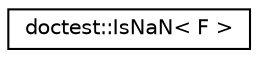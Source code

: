 digraph "Graphical Class Hierarchy"
{
 // LATEX_PDF_SIZE
  edge [fontname="Helvetica",fontsize="10",labelfontname="Helvetica",labelfontsize="10"];
  node [fontname="Helvetica",fontsize="10",shape=record];
  rankdir="LR";
  Node0 [label="doctest::IsNaN\< F \>",height=0.2,width=0.4,color="black", fillcolor="white", style="filled",URL="$db/d5f/structdoctest_1_1IsNaN.html",tooltip=" "];
}
